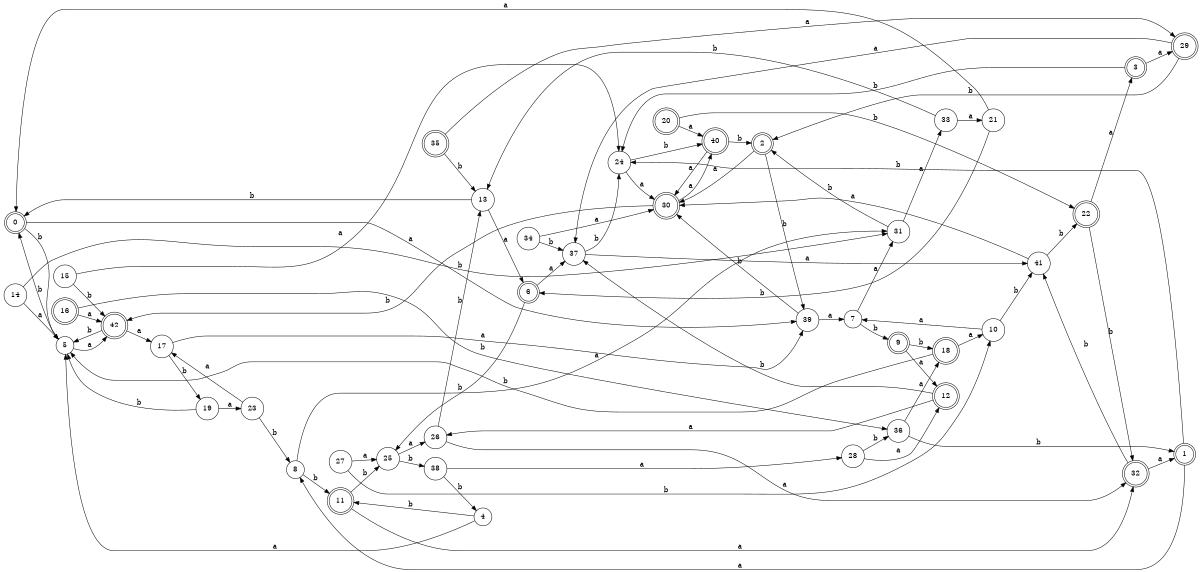 digraph n35_10 {
__start0 [label="" shape="none"];

rankdir=LR;
size="8,5";

s0 [style="rounded,filled", color="black", fillcolor="white" shape="doublecircle", label="0"];
s1 [style="rounded,filled", color="black", fillcolor="white" shape="doublecircle", label="1"];
s2 [style="rounded,filled", color="black", fillcolor="white" shape="doublecircle", label="2"];
s3 [style="rounded,filled", color="black", fillcolor="white" shape="doublecircle", label="3"];
s4 [style="filled", color="black", fillcolor="white" shape="circle", label="4"];
s5 [style="filled", color="black", fillcolor="white" shape="circle", label="5"];
s6 [style="rounded,filled", color="black", fillcolor="white" shape="doublecircle", label="6"];
s7 [style="filled", color="black", fillcolor="white" shape="circle", label="7"];
s8 [style="filled", color="black", fillcolor="white" shape="circle", label="8"];
s9 [style="rounded,filled", color="black", fillcolor="white" shape="doublecircle", label="9"];
s10 [style="filled", color="black", fillcolor="white" shape="circle", label="10"];
s11 [style="rounded,filled", color="black", fillcolor="white" shape="doublecircle", label="11"];
s12 [style="rounded,filled", color="black", fillcolor="white" shape="doublecircle", label="12"];
s13 [style="filled", color="black", fillcolor="white" shape="circle", label="13"];
s14 [style="filled", color="black", fillcolor="white" shape="circle", label="14"];
s15 [style="filled", color="black", fillcolor="white" shape="circle", label="15"];
s16 [style="rounded,filled", color="black", fillcolor="white" shape="doublecircle", label="16"];
s17 [style="filled", color="black", fillcolor="white" shape="circle", label="17"];
s18 [style="rounded,filled", color="black", fillcolor="white" shape="doublecircle", label="18"];
s19 [style="filled", color="black", fillcolor="white" shape="circle", label="19"];
s20 [style="rounded,filled", color="black", fillcolor="white" shape="doublecircle", label="20"];
s21 [style="filled", color="black", fillcolor="white" shape="circle", label="21"];
s22 [style="rounded,filled", color="black", fillcolor="white" shape="doublecircle", label="22"];
s23 [style="filled", color="black", fillcolor="white" shape="circle", label="23"];
s24 [style="filled", color="black", fillcolor="white" shape="circle", label="24"];
s25 [style="filled", color="black", fillcolor="white" shape="circle", label="25"];
s26 [style="filled", color="black", fillcolor="white" shape="circle", label="26"];
s27 [style="filled", color="black", fillcolor="white" shape="circle", label="27"];
s28 [style="filled", color="black", fillcolor="white" shape="circle", label="28"];
s29 [style="rounded,filled", color="black", fillcolor="white" shape="doublecircle", label="29"];
s30 [style="rounded,filled", color="black", fillcolor="white" shape="doublecircle", label="30"];
s31 [style="filled", color="black", fillcolor="white" shape="circle", label="31"];
s32 [style="rounded,filled", color="black", fillcolor="white" shape="doublecircle", label="32"];
s33 [style="filled", color="black", fillcolor="white" shape="circle", label="33"];
s34 [style="filled", color="black", fillcolor="white" shape="circle", label="34"];
s35 [style="rounded,filled", color="black", fillcolor="white" shape="doublecircle", label="35"];
s36 [style="filled", color="black", fillcolor="white" shape="circle", label="36"];
s37 [style="filled", color="black", fillcolor="white" shape="circle", label="37"];
s38 [style="filled", color="black", fillcolor="white" shape="circle", label="38"];
s39 [style="filled", color="black", fillcolor="white" shape="circle", label="39"];
s40 [style="rounded,filled", color="black", fillcolor="white" shape="doublecircle", label="40"];
s41 [style="filled", color="black", fillcolor="white" shape="circle", label="41"];
s42 [style="rounded,filled", color="black", fillcolor="white" shape="doublecircle", label="42"];
s0 -> s39 [label="a"];
s0 -> s5 [label="b"];
s1 -> s8 [label="a"];
s1 -> s24 [label="b"];
s2 -> s30 [label="a"];
s2 -> s39 [label="b"];
s3 -> s29 [label="a"];
s3 -> s24 [label="b"];
s4 -> s5 [label="a"];
s4 -> s11 [label="b"];
s5 -> s42 [label="a"];
s5 -> s0 [label="b"];
s6 -> s37 [label="a"];
s6 -> s25 [label="b"];
s7 -> s31 [label="a"];
s7 -> s9 [label="b"];
s8 -> s31 [label="a"];
s8 -> s11 [label="b"];
s9 -> s12 [label="a"];
s9 -> s18 [label="b"];
s10 -> s7 [label="a"];
s10 -> s41 [label="b"];
s11 -> s32 [label="a"];
s11 -> s25 [label="b"];
s12 -> s26 [label="a"];
s12 -> s37 [label="b"];
s13 -> s6 [label="a"];
s13 -> s0 [label="b"];
s14 -> s5 [label="a"];
s14 -> s31 [label="b"];
s15 -> s24 [label="a"];
s15 -> s42 [label="b"];
s16 -> s42 [label="a"];
s16 -> s36 [label="b"];
s17 -> s39 [label="a"];
s17 -> s19 [label="b"];
s18 -> s10 [label="a"];
s18 -> s5 [label="b"];
s19 -> s23 [label="a"];
s19 -> s5 [label="b"];
s20 -> s40 [label="a"];
s20 -> s22 [label="b"];
s21 -> s0 [label="a"];
s21 -> s6 [label="b"];
s22 -> s3 [label="a"];
s22 -> s32 [label="b"];
s23 -> s17 [label="a"];
s23 -> s8 [label="b"];
s24 -> s30 [label="a"];
s24 -> s40 [label="b"];
s25 -> s26 [label="a"];
s25 -> s38 [label="b"];
s26 -> s32 [label="a"];
s26 -> s13 [label="b"];
s27 -> s25 [label="a"];
s27 -> s10 [label="b"];
s28 -> s12 [label="a"];
s28 -> s36 [label="b"];
s29 -> s37 [label="a"];
s29 -> s2 [label="b"];
s30 -> s40 [label="a"];
s30 -> s42 [label="b"];
s31 -> s33 [label="a"];
s31 -> s2 [label="b"];
s32 -> s1 [label="a"];
s32 -> s41 [label="b"];
s33 -> s21 [label="a"];
s33 -> s13 [label="b"];
s34 -> s30 [label="a"];
s34 -> s37 [label="b"];
s35 -> s29 [label="a"];
s35 -> s13 [label="b"];
s36 -> s18 [label="a"];
s36 -> s1 [label="b"];
s37 -> s41 [label="a"];
s37 -> s24 [label="b"];
s38 -> s28 [label="a"];
s38 -> s4 [label="b"];
s39 -> s7 [label="a"];
s39 -> s30 [label="b"];
s40 -> s30 [label="a"];
s40 -> s2 [label="b"];
s41 -> s30 [label="a"];
s41 -> s22 [label="b"];
s42 -> s17 [label="a"];
s42 -> s5 [label="b"];

}